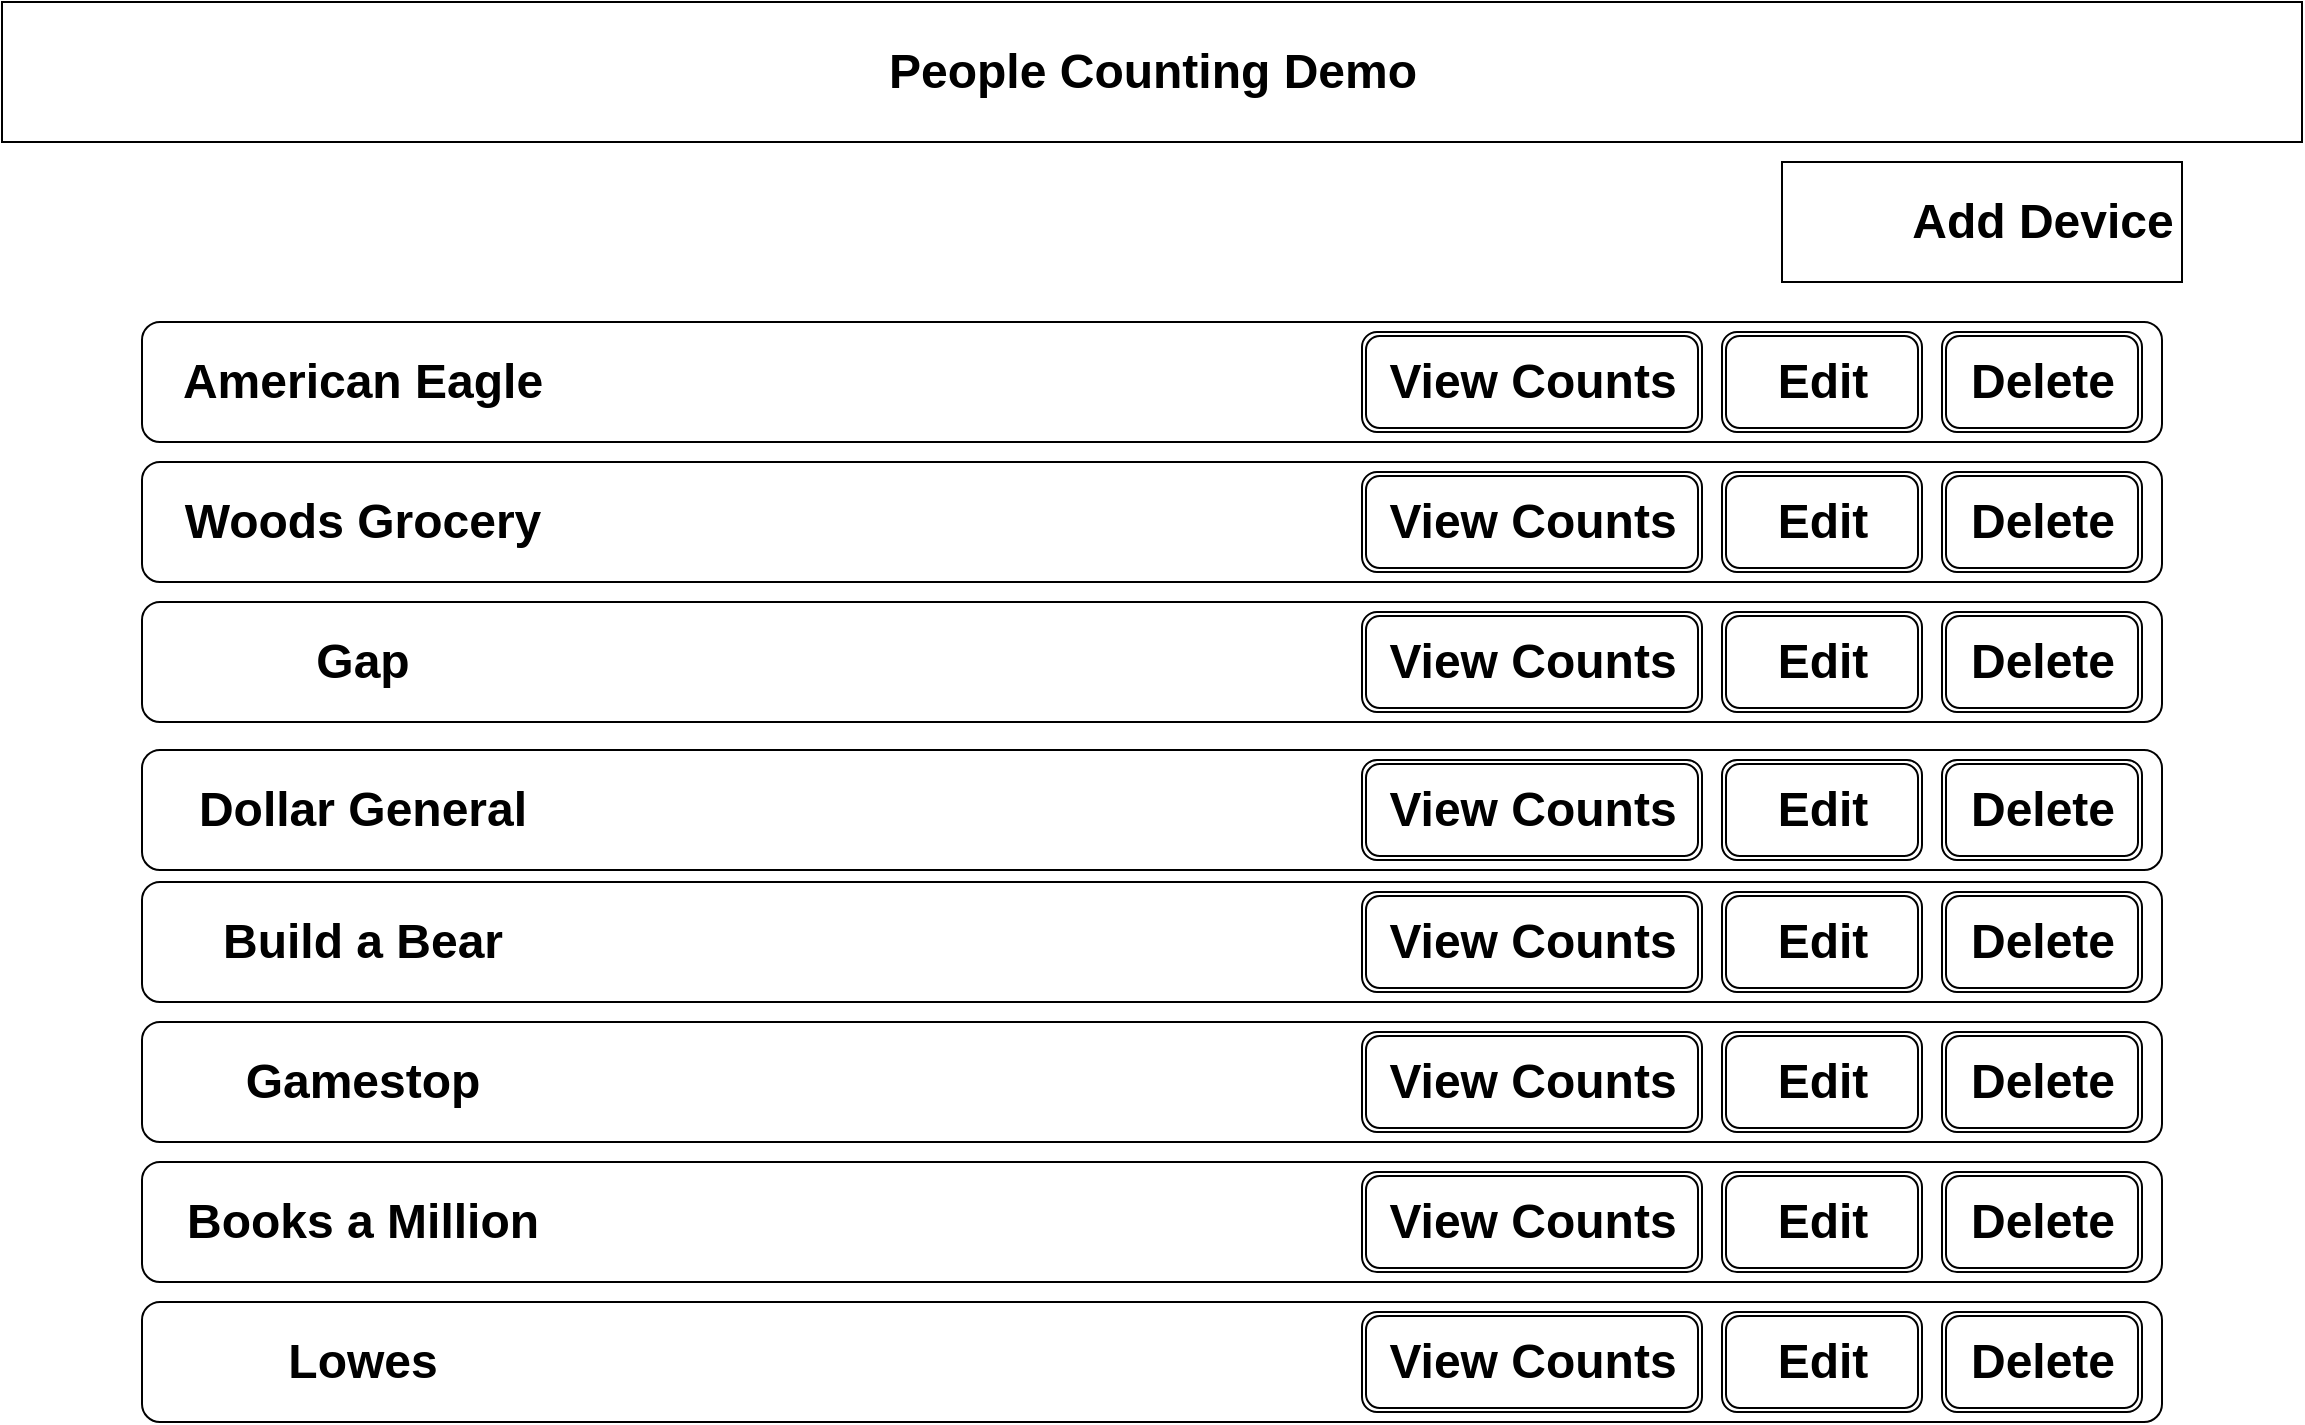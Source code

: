 <mxfile version="27.1.3">
  <diagram name="Location List Page" id="rCptL8N_H8RJZEVftLJj">
    <mxGraphModel dx="1426" dy="751" grid="1" gridSize="10" guides="1" tooltips="1" connect="1" arrows="1" fold="1" page="1" pageScale="1" pageWidth="1169" pageHeight="827" math="0" shadow="0">
      <root>
        <mxCell id="2YiECAexeY38DyLzUJac-0" />
        <mxCell id="2YiECAexeY38DyLzUJac-1" parent="2YiECAexeY38DyLzUJac-0" />
        <mxCell id="2YiECAexeY38DyLzUJac-2" value="" style="rounded=0;whiteSpace=wrap;html=1;" parent="2YiECAexeY38DyLzUJac-1" vertex="1">
          <mxGeometry x="10" y="10" width="1150" height="70" as="geometry" />
        </mxCell>
        <mxCell id="2YiECAexeY38DyLzUJac-3" value="People Counting Demo" style="text;strokeColor=none;fillColor=none;html=1;fontSize=24;fontStyle=1;verticalAlign=middle;align=center;" parent="2YiECAexeY38DyLzUJac-1" vertex="1">
          <mxGeometry x="460" y="25" width="250" height="40" as="geometry" />
        </mxCell>
        <mxCell id="2YiECAexeY38DyLzUJac-4" value="" style="shape=image;html=1;verticalAlign=top;verticalLabelPosition=bottom;labelBackgroundColor=#ffffff;imageAspect=0;aspect=fixed;image=https://cdn4.iconfinder.com/data/icons/evil-icons-user-interface/64/menu-128.png" parent="2YiECAexeY38DyLzUJac-1" vertex="1">
          <mxGeometry x="20" y="15" width="60" height="60" as="geometry" />
        </mxCell>
        <mxCell id="2YiECAexeY38DyLzUJac-5" value="" style="rounded=0;whiteSpace=wrap;html=1;" parent="2YiECAexeY38DyLzUJac-1" vertex="1">
          <mxGeometry x="900" y="90" width="200" height="60" as="geometry" />
        </mxCell>
        <mxCell id="2YiECAexeY38DyLzUJac-6" value="" style="shape=image;html=1;verticalAlign=top;verticalLabelPosition=bottom;labelBackgroundColor=#ffffff;imageAspect=0;aspect=fixed;image=https://cdn3.iconfinder.com/data/icons/web-ui-3/128/Plus-2-128.png" parent="2YiECAexeY38DyLzUJac-1" vertex="1">
          <mxGeometry x="910" y="95" width="50" height="50" as="geometry" />
        </mxCell>
        <mxCell id="2YiECAexeY38DyLzUJac-7" value="Add Device" style="text;strokeColor=none;fillColor=none;html=1;fontSize=24;fontStyle=1;verticalAlign=middle;align=center;" parent="2YiECAexeY38DyLzUJac-1" vertex="1">
          <mxGeometry x="960" y="100" width="140" height="40" as="geometry" />
        </mxCell>
        <mxCell id="2YiECAexeY38DyLzUJac-8" value="" style="rounded=1;whiteSpace=wrap;html=1;" parent="2YiECAexeY38DyLzUJac-1" vertex="1">
          <mxGeometry x="80" y="170" width="1010" height="60" as="geometry" />
        </mxCell>
        <mxCell id="2YiECAexeY38DyLzUJac-10" value="American Eagle" style="text;strokeColor=none;fillColor=none;html=1;fontSize=24;fontStyle=1;verticalAlign=middle;align=center;" parent="2YiECAexeY38DyLzUJac-1" vertex="1">
          <mxGeometry x="140" y="180" width="100" height="40" as="geometry" />
        </mxCell>
        <mxCell id="2YiECAexeY38DyLzUJac-11" value="" style="shape=ext;double=1;rounded=1;whiteSpace=wrap;html=1;" parent="2YiECAexeY38DyLzUJac-1" vertex="1">
          <mxGeometry x="690" y="175" width="170" height="50" as="geometry" />
        </mxCell>
        <mxCell id="2YiECAexeY38DyLzUJac-12" value="" style="shape=ext;double=1;rounded=1;whiteSpace=wrap;html=1;" parent="2YiECAexeY38DyLzUJac-1" vertex="1">
          <mxGeometry x="870" y="175" width="100" height="50" as="geometry" />
        </mxCell>
        <mxCell id="2YiECAexeY38DyLzUJac-13" value="" style="shape=ext;double=1;rounded=1;whiteSpace=wrap;html=1;" parent="2YiECAexeY38DyLzUJac-1" vertex="1">
          <mxGeometry x="980" y="175" width="100" height="50" as="geometry" />
        </mxCell>
        <mxCell id="2YiECAexeY38DyLzUJac-14" value="View Counts" style="text;strokeColor=none;fillColor=none;html=1;fontSize=24;fontStyle=1;verticalAlign=middle;align=center;" parent="2YiECAexeY38DyLzUJac-1" vertex="1">
          <mxGeometry x="725" y="180" width="100" height="40" as="geometry" />
        </mxCell>
        <mxCell id="2YiECAexeY38DyLzUJac-15" value="Edit" style="text;strokeColor=none;fillColor=none;html=1;fontSize=24;fontStyle=1;verticalAlign=middle;align=center;" parent="2YiECAexeY38DyLzUJac-1" vertex="1">
          <mxGeometry x="870" y="180" width="100" height="40" as="geometry" />
        </mxCell>
        <mxCell id="2YiECAexeY38DyLzUJac-16" value="Delete" style="text;strokeColor=none;fillColor=none;html=1;fontSize=24;fontStyle=1;verticalAlign=middle;align=center;" parent="2YiECAexeY38DyLzUJac-1" vertex="1">
          <mxGeometry x="980" y="180" width="100" height="40" as="geometry" />
        </mxCell>
        <mxCell id="2YiECAexeY38DyLzUJac-17" value="" style="rounded=1;whiteSpace=wrap;html=1;" parent="2YiECAexeY38DyLzUJac-1" vertex="1">
          <mxGeometry x="80" y="240" width="1010" height="60" as="geometry" />
        </mxCell>
        <mxCell id="2YiECAexeY38DyLzUJac-19" value="Woods Grocery" style="text;strokeColor=none;fillColor=none;html=1;fontSize=24;fontStyle=1;verticalAlign=middle;align=center;" parent="2YiECAexeY38DyLzUJac-1" vertex="1">
          <mxGeometry x="140" y="250" width="100" height="40" as="geometry" />
        </mxCell>
        <mxCell id="2YiECAexeY38DyLzUJac-20" value="" style="shape=ext;double=1;rounded=1;whiteSpace=wrap;html=1;" parent="2YiECAexeY38DyLzUJac-1" vertex="1">
          <mxGeometry x="690" y="245" width="170" height="50" as="geometry" />
        </mxCell>
        <mxCell id="2YiECAexeY38DyLzUJac-21" value="" style="shape=ext;double=1;rounded=1;whiteSpace=wrap;html=1;" parent="2YiECAexeY38DyLzUJac-1" vertex="1">
          <mxGeometry x="870" y="245" width="100" height="50" as="geometry" />
        </mxCell>
        <mxCell id="2YiECAexeY38DyLzUJac-22" value="" style="shape=ext;double=1;rounded=1;whiteSpace=wrap;html=1;" parent="2YiECAexeY38DyLzUJac-1" vertex="1">
          <mxGeometry x="980" y="245" width="100" height="50" as="geometry" />
        </mxCell>
        <mxCell id="2YiECAexeY38DyLzUJac-23" value="View Counts" style="text;strokeColor=none;fillColor=none;html=1;fontSize=24;fontStyle=1;verticalAlign=middle;align=center;" parent="2YiECAexeY38DyLzUJac-1" vertex="1">
          <mxGeometry x="725" y="250" width="100" height="40" as="geometry" />
        </mxCell>
        <mxCell id="2YiECAexeY38DyLzUJac-24" value="Edit" style="text;strokeColor=none;fillColor=none;html=1;fontSize=24;fontStyle=1;verticalAlign=middle;align=center;" parent="2YiECAexeY38DyLzUJac-1" vertex="1">
          <mxGeometry x="870" y="250" width="100" height="40" as="geometry" />
        </mxCell>
        <mxCell id="2YiECAexeY38DyLzUJac-25" value="Delete" style="text;strokeColor=none;fillColor=none;html=1;fontSize=24;fontStyle=1;verticalAlign=middle;align=center;" parent="2YiECAexeY38DyLzUJac-1" vertex="1">
          <mxGeometry x="980" y="250" width="100" height="40" as="geometry" />
        </mxCell>
        <mxCell id="2YiECAexeY38DyLzUJac-26" value="" style="rounded=1;whiteSpace=wrap;html=1;" parent="2YiECAexeY38DyLzUJac-1" vertex="1">
          <mxGeometry x="80" y="310" width="1010" height="60" as="geometry" />
        </mxCell>
        <mxCell id="2YiECAexeY38DyLzUJac-28" value="Gap" style="text;strokeColor=none;fillColor=none;html=1;fontSize=24;fontStyle=1;verticalAlign=middle;align=center;" parent="2YiECAexeY38DyLzUJac-1" vertex="1">
          <mxGeometry x="140" y="320" width="100" height="40" as="geometry" />
        </mxCell>
        <mxCell id="2YiECAexeY38DyLzUJac-29" value="" style="shape=ext;double=1;rounded=1;whiteSpace=wrap;html=1;" parent="2YiECAexeY38DyLzUJac-1" vertex="1">
          <mxGeometry x="690" y="315" width="170" height="50" as="geometry" />
        </mxCell>
        <mxCell id="2YiECAexeY38DyLzUJac-30" value="" style="shape=ext;double=1;rounded=1;whiteSpace=wrap;html=1;" parent="2YiECAexeY38DyLzUJac-1" vertex="1">
          <mxGeometry x="870" y="315" width="100" height="50" as="geometry" />
        </mxCell>
        <mxCell id="2YiECAexeY38DyLzUJac-31" value="" style="shape=ext;double=1;rounded=1;whiteSpace=wrap;html=1;" parent="2YiECAexeY38DyLzUJac-1" vertex="1">
          <mxGeometry x="980" y="315" width="100" height="50" as="geometry" />
        </mxCell>
        <mxCell id="2YiECAexeY38DyLzUJac-32" value="View Counts" style="text;strokeColor=none;fillColor=none;html=1;fontSize=24;fontStyle=1;verticalAlign=middle;align=center;" parent="2YiECAexeY38DyLzUJac-1" vertex="1">
          <mxGeometry x="725" y="320" width="100" height="40" as="geometry" />
        </mxCell>
        <mxCell id="2YiECAexeY38DyLzUJac-33" value="Edit" style="text;strokeColor=none;fillColor=none;html=1;fontSize=24;fontStyle=1;verticalAlign=middle;align=center;" parent="2YiECAexeY38DyLzUJac-1" vertex="1">
          <mxGeometry x="870" y="320" width="100" height="40" as="geometry" />
        </mxCell>
        <mxCell id="2YiECAexeY38DyLzUJac-34" value="Delete" style="text;strokeColor=none;fillColor=none;html=1;fontSize=24;fontStyle=1;verticalAlign=middle;align=center;" parent="2YiECAexeY38DyLzUJac-1" vertex="1">
          <mxGeometry x="980" y="320" width="100" height="40" as="geometry" />
        </mxCell>
        <mxCell id="2YiECAexeY38DyLzUJac-35" value="" style="rounded=1;whiteSpace=wrap;html=1;" parent="2YiECAexeY38DyLzUJac-1" vertex="1">
          <mxGeometry x="80" y="384" width="1010" height="60" as="geometry" />
        </mxCell>
        <mxCell id="2YiECAexeY38DyLzUJac-37" value="Dollar General" style="text;strokeColor=none;fillColor=none;html=1;fontSize=24;fontStyle=1;verticalAlign=middle;align=center;" parent="2YiECAexeY38DyLzUJac-1" vertex="1">
          <mxGeometry x="140" y="394" width="100" height="40" as="geometry" />
        </mxCell>
        <mxCell id="2YiECAexeY38DyLzUJac-38" value="" style="shape=ext;double=1;rounded=1;whiteSpace=wrap;html=1;" parent="2YiECAexeY38DyLzUJac-1" vertex="1">
          <mxGeometry x="690" y="389" width="170" height="50" as="geometry" />
        </mxCell>
        <mxCell id="2YiECAexeY38DyLzUJac-39" value="" style="shape=ext;double=1;rounded=1;whiteSpace=wrap;html=1;" parent="2YiECAexeY38DyLzUJac-1" vertex="1">
          <mxGeometry x="870" y="389" width="100" height="50" as="geometry" />
        </mxCell>
        <mxCell id="2YiECAexeY38DyLzUJac-40" value="" style="shape=ext;double=1;rounded=1;whiteSpace=wrap;html=1;" parent="2YiECAexeY38DyLzUJac-1" vertex="1">
          <mxGeometry x="980" y="389" width="100" height="50" as="geometry" />
        </mxCell>
        <mxCell id="2YiECAexeY38DyLzUJac-41" value="View Counts" style="text;strokeColor=none;fillColor=none;html=1;fontSize=24;fontStyle=1;verticalAlign=middle;align=center;" parent="2YiECAexeY38DyLzUJac-1" vertex="1">
          <mxGeometry x="725" y="394" width="100" height="40" as="geometry" />
        </mxCell>
        <mxCell id="2YiECAexeY38DyLzUJac-42" value="Edit" style="text;strokeColor=none;fillColor=none;html=1;fontSize=24;fontStyle=1;verticalAlign=middle;align=center;" parent="2YiECAexeY38DyLzUJac-1" vertex="1">
          <mxGeometry x="870" y="394" width="100" height="40" as="geometry" />
        </mxCell>
        <mxCell id="2YiECAexeY38DyLzUJac-43" value="Delete" style="text;strokeColor=none;fillColor=none;html=1;fontSize=24;fontStyle=1;verticalAlign=middle;align=center;" parent="2YiECAexeY38DyLzUJac-1" vertex="1">
          <mxGeometry x="980" y="394" width="100" height="40" as="geometry" />
        </mxCell>
        <mxCell id="2YiECAexeY38DyLzUJac-44" value="" style="rounded=1;whiteSpace=wrap;html=1;" parent="2YiECAexeY38DyLzUJac-1" vertex="1">
          <mxGeometry x="80" y="450" width="1010" height="60" as="geometry" />
        </mxCell>
        <mxCell id="2YiECAexeY38DyLzUJac-46" value="Build a Bear" style="text;strokeColor=none;fillColor=none;html=1;fontSize=24;fontStyle=1;verticalAlign=middle;align=center;" parent="2YiECAexeY38DyLzUJac-1" vertex="1">
          <mxGeometry x="140" y="460" width="100" height="40" as="geometry" />
        </mxCell>
        <mxCell id="2YiECAexeY38DyLzUJac-47" value="" style="shape=ext;double=1;rounded=1;whiteSpace=wrap;html=1;" parent="2YiECAexeY38DyLzUJac-1" vertex="1">
          <mxGeometry x="690" y="455" width="170" height="50" as="geometry" />
        </mxCell>
        <mxCell id="2YiECAexeY38DyLzUJac-48" value="" style="shape=ext;double=1;rounded=1;whiteSpace=wrap;html=1;" parent="2YiECAexeY38DyLzUJac-1" vertex="1">
          <mxGeometry x="870" y="455" width="100" height="50" as="geometry" />
        </mxCell>
        <mxCell id="2YiECAexeY38DyLzUJac-49" value="" style="shape=ext;double=1;rounded=1;whiteSpace=wrap;html=1;" parent="2YiECAexeY38DyLzUJac-1" vertex="1">
          <mxGeometry x="980" y="455" width="100" height="50" as="geometry" />
        </mxCell>
        <mxCell id="2YiECAexeY38DyLzUJac-50" value="View Counts" style="text;strokeColor=none;fillColor=none;html=1;fontSize=24;fontStyle=1;verticalAlign=middle;align=center;" parent="2YiECAexeY38DyLzUJac-1" vertex="1">
          <mxGeometry x="725" y="460" width="100" height="40" as="geometry" />
        </mxCell>
        <mxCell id="2YiECAexeY38DyLzUJac-51" value="Edit" style="text;strokeColor=none;fillColor=none;html=1;fontSize=24;fontStyle=1;verticalAlign=middle;align=center;" parent="2YiECAexeY38DyLzUJac-1" vertex="1">
          <mxGeometry x="870" y="460" width="100" height="40" as="geometry" />
        </mxCell>
        <mxCell id="2YiECAexeY38DyLzUJac-52" value="Delete" style="text;strokeColor=none;fillColor=none;html=1;fontSize=24;fontStyle=1;verticalAlign=middle;align=center;" parent="2YiECAexeY38DyLzUJac-1" vertex="1">
          <mxGeometry x="980" y="460" width="100" height="40" as="geometry" />
        </mxCell>
        <mxCell id="2YiECAexeY38DyLzUJac-53" value="" style="rounded=1;whiteSpace=wrap;html=1;" parent="2YiECAexeY38DyLzUJac-1" vertex="1">
          <mxGeometry x="80" y="520" width="1010" height="60" as="geometry" />
        </mxCell>
        <mxCell id="2YiECAexeY38DyLzUJac-55" value="Gamestop" style="text;strokeColor=none;fillColor=none;html=1;fontSize=24;fontStyle=1;verticalAlign=middle;align=center;" parent="2YiECAexeY38DyLzUJac-1" vertex="1">
          <mxGeometry x="140" y="530" width="100" height="40" as="geometry" />
        </mxCell>
        <mxCell id="2YiECAexeY38DyLzUJac-56" value="" style="shape=ext;double=1;rounded=1;whiteSpace=wrap;html=1;" parent="2YiECAexeY38DyLzUJac-1" vertex="1">
          <mxGeometry x="690" y="525" width="170" height="50" as="geometry" />
        </mxCell>
        <mxCell id="2YiECAexeY38DyLzUJac-57" value="" style="shape=ext;double=1;rounded=1;whiteSpace=wrap;html=1;" parent="2YiECAexeY38DyLzUJac-1" vertex="1">
          <mxGeometry x="870" y="525" width="100" height="50" as="geometry" />
        </mxCell>
        <mxCell id="2YiECAexeY38DyLzUJac-58" value="" style="shape=ext;double=1;rounded=1;whiteSpace=wrap;html=1;" parent="2YiECAexeY38DyLzUJac-1" vertex="1">
          <mxGeometry x="980" y="525" width="100" height="50" as="geometry" />
        </mxCell>
        <mxCell id="2YiECAexeY38DyLzUJac-59" value="View Counts" style="text;strokeColor=none;fillColor=none;html=1;fontSize=24;fontStyle=1;verticalAlign=middle;align=center;" parent="2YiECAexeY38DyLzUJac-1" vertex="1">
          <mxGeometry x="725" y="530" width="100" height="40" as="geometry" />
        </mxCell>
        <mxCell id="2YiECAexeY38DyLzUJac-60" value="Edit" style="text;strokeColor=none;fillColor=none;html=1;fontSize=24;fontStyle=1;verticalAlign=middle;align=center;" parent="2YiECAexeY38DyLzUJac-1" vertex="1">
          <mxGeometry x="870" y="530" width="100" height="40" as="geometry" />
        </mxCell>
        <mxCell id="2YiECAexeY38DyLzUJac-61" value="Delete" style="text;strokeColor=none;fillColor=none;html=1;fontSize=24;fontStyle=1;verticalAlign=middle;align=center;" parent="2YiECAexeY38DyLzUJac-1" vertex="1">
          <mxGeometry x="980" y="530" width="100" height="40" as="geometry" />
        </mxCell>
        <mxCell id="2YiECAexeY38DyLzUJac-62" value="" style="rounded=1;whiteSpace=wrap;html=1;" parent="2YiECAexeY38DyLzUJac-1" vertex="1">
          <mxGeometry x="80" y="590" width="1010" height="60" as="geometry" />
        </mxCell>
        <mxCell id="2YiECAexeY38DyLzUJac-64" value="Books a Million" style="text;strokeColor=none;fillColor=none;html=1;fontSize=24;fontStyle=1;verticalAlign=middle;align=center;" parent="2YiECAexeY38DyLzUJac-1" vertex="1">
          <mxGeometry x="140" y="600" width="100" height="40" as="geometry" />
        </mxCell>
        <mxCell id="2YiECAexeY38DyLzUJac-65" value="" style="shape=ext;double=1;rounded=1;whiteSpace=wrap;html=1;" parent="2YiECAexeY38DyLzUJac-1" vertex="1">
          <mxGeometry x="690" y="595" width="170" height="50" as="geometry" />
        </mxCell>
        <mxCell id="2YiECAexeY38DyLzUJac-66" value="" style="shape=ext;double=1;rounded=1;whiteSpace=wrap;html=1;" parent="2YiECAexeY38DyLzUJac-1" vertex="1">
          <mxGeometry x="870" y="595" width="100" height="50" as="geometry" />
        </mxCell>
        <mxCell id="2YiECAexeY38DyLzUJac-67" value="" style="shape=ext;double=1;rounded=1;whiteSpace=wrap;html=1;" parent="2YiECAexeY38DyLzUJac-1" vertex="1">
          <mxGeometry x="980" y="595" width="100" height="50" as="geometry" />
        </mxCell>
        <mxCell id="2YiECAexeY38DyLzUJac-68" value="View Counts" style="text;strokeColor=none;fillColor=none;html=1;fontSize=24;fontStyle=1;verticalAlign=middle;align=center;" parent="2YiECAexeY38DyLzUJac-1" vertex="1">
          <mxGeometry x="725" y="600" width="100" height="40" as="geometry" />
        </mxCell>
        <mxCell id="2YiECAexeY38DyLzUJac-69" value="Edit" style="text;strokeColor=none;fillColor=none;html=1;fontSize=24;fontStyle=1;verticalAlign=middle;align=center;" parent="2YiECAexeY38DyLzUJac-1" vertex="1">
          <mxGeometry x="870" y="600" width="100" height="40" as="geometry" />
        </mxCell>
        <mxCell id="2YiECAexeY38DyLzUJac-70" value="Delete" style="text;strokeColor=none;fillColor=none;html=1;fontSize=24;fontStyle=1;verticalAlign=middle;align=center;" parent="2YiECAexeY38DyLzUJac-1" vertex="1">
          <mxGeometry x="980" y="600" width="100" height="40" as="geometry" />
        </mxCell>
        <mxCell id="2YiECAexeY38DyLzUJac-71" value="" style="rounded=1;whiteSpace=wrap;html=1;" parent="2YiECAexeY38DyLzUJac-1" vertex="1">
          <mxGeometry x="80" y="660" width="1010" height="60" as="geometry" />
        </mxCell>
        <mxCell id="2YiECAexeY38DyLzUJac-73" value="Lowes" style="text;strokeColor=none;fillColor=none;html=1;fontSize=24;fontStyle=1;verticalAlign=middle;align=center;" parent="2YiECAexeY38DyLzUJac-1" vertex="1">
          <mxGeometry x="140" y="670" width="100" height="40" as="geometry" />
        </mxCell>
        <mxCell id="2YiECAexeY38DyLzUJac-74" value="" style="shape=ext;double=1;rounded=1;whiteSpace=wrap;html=1;" parent="2YiECAexeY38DyLzUJac-1" vertex="1">
          <mxGeometry x="690" y="665" width="170" height="50" as="geometry" />
        </mxCell>
        <mxCell id="2YiECAexeY38DyLzUJac-75" value="" style="shape=ext;double=1;rounded=1;whiteSpace=wrap;html=1;" parent="2YiECAexeY38DyLzUJac-1" vertex="1">
          <mxGeometry x="870" y="665" width="100" height="50" as="geometry" />
        </mxCell>
        <mxCell id="2YiECAexeY38DyLzUJac-76" value="" style="shape=ext;double=1;rounded=1;whiteSpace=wrap;html=1;" parent="2YiECAexeY38DyLzUJac-1" vertex="1">
          <mxGeometry x="980" y="665" width="100" height="50" as="geometry" />
        </mxCell>
        <mxCell id="2YiECAexeY38DyLzUJac-77" value="View Counts" style="text;strokeColor=none;fillColor=none;html=1;fontSize=24;fontStyle=1;verticalAlign=middle;align=center;" parent="2YiECAexeY38DyLzUJac-1" vertex="1">
          <mxGeometry x="725" y="670" width="100" height="40" as="geometry" />
        </mxCell>
        <mxCell id="2YiECAexeY38DyLzUJac-78" value="Edit" style="text;strokeColor=none;fillColor=none;html=1;fontSize=24;fontStyle=1;verticalAlign=middle;align=center;" parent="2YiECAexeY38DyLzUJac-1" vertex="1">
          <mxGeometry x="870" y="670" width="100" height="40" as="geometry" />
        </mxCell>
        <mxCell id="2YiECAexeY38DyLzUJac-79" value="Delete" style="text;strokeColor=none;fillColor=none;html=1;fontSize=24;fontStyle=1;verticalAlign=middle;align=center;" parent="2YiECAexeY38DyLzUJac-1" vertex="1">
          <mxGeometry x="980" y="670" width="100" height="40" as="geometry" />
        </mxCell>
      </root>
    </mxGraphModel>
  </diagram>
</mxfile>
